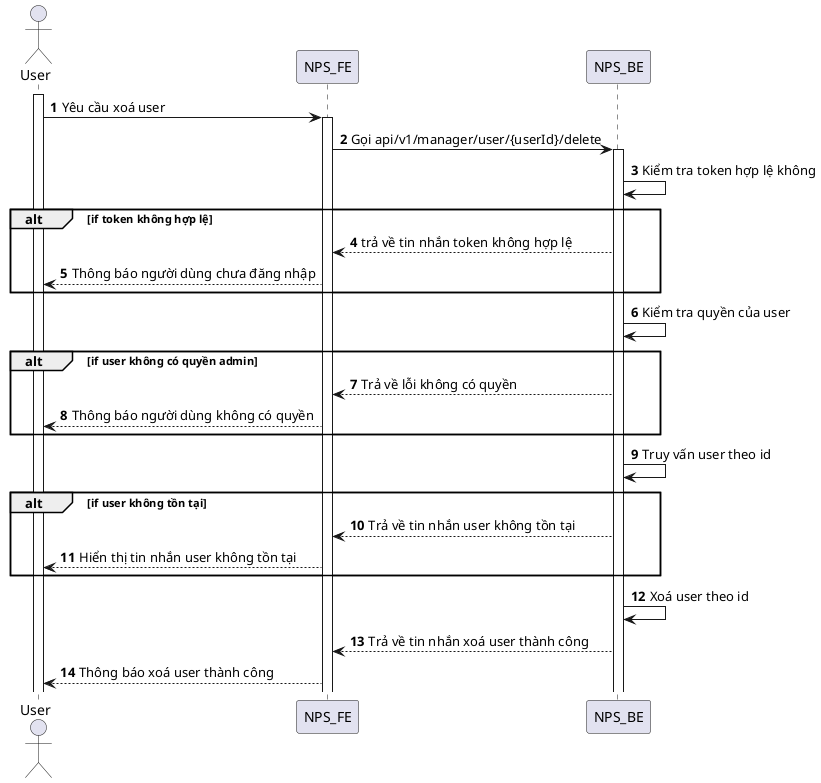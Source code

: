 @startuml
autonumber
actor User
activate User
User -> NPS_FE: Yêu cầu xoá user
activate NPS_FE
NPS_FE -> NPS_BE: Gọi api/v1/manager/user/{userId}/delete
activate NPS_BE
NPS_BE -> NPS_BE: Kiểm tra token hợp lệ không
alt if token không hợp lệ
NPS_BE --> NPS_FE: trả về tin nhắn token không hợp lệ
NPS_FE --> User: Thông báo người dùng chưa đăng nhập
end
NPS_BE -> NPS_BE: Kiểm tra quyền của user
alt if user không có quyền admin
NPS_BE --> NPS_FE: Trả về lỗi không có quyền
NPS_FE --> User: Thông báo người dùng không có quyền
end
NPS_BE -> NPS_BE: Truy vấn user theo id
alt if user không tồn tại
NPS_BE --> NPS_FE: Trả về tin nhắn user không tồn tại
NPS_FE --> User: Hiển thị tin nhắn user không tồn tại
end
NPS_BE -> NPS_BE: Xoá user theo id
NPS_BE --> NPS_FE: Trả về tin nhắn xoá user thành công
NPS_FE --> User: Thông báo xoá user thành công
@enduml